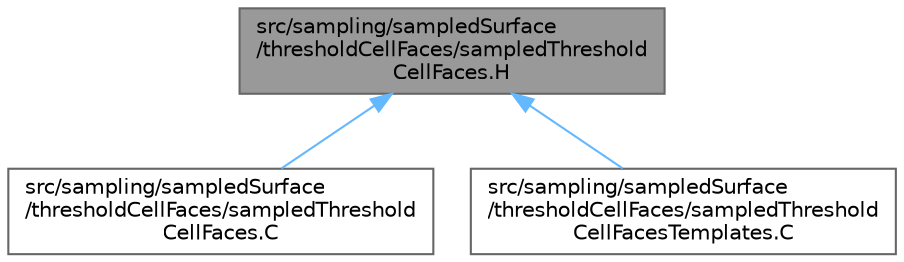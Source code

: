 digraph "src/sampling/sampledSurface/thresholdCellFaces/sampledThresholdCellFaces.H"
{
 // LATEX_PDF_SIZE
  bgcolor="transparent";
  edge [fontname=Helvetica,fontsize=10,labelfontname=Helvetica,labelfontsize=10];
  node [fontname=Helvetica,fontsize=10,shape=box,height=0.2,width=0.4];
  Node1 [id="Node000001",label="src/sampling/sampledSurface\l/thresholdCellFaces/sampledThreshold\lCellFaces.H",height=0.2,width=0.4,color="gray40", fillcolor="grey60", style="filled", fontcolor="black",tooltip=" "];
  Node1 -> Node2 [id="edge1_Node000001_Node000002",dir="back",color="steelblue1",style="solid",tooltip=" "];
  Node2 [id="Node000002",label="src/sampling/sampledSurface\l/thresholdCellFaces/sampledThreshold\lCellFaces.C",height=0.2,width=0.4,color="grey40", fillcolor="white", style="filled",URL="$sampledThresholdCellFaces_8C.html",tooltip=" "];
  Node1 -> Node3 [id="edge2_Node000001_Node000003",dir="back",color="steelblue1",style="solid",tooltip=" "];
  Node3 [id="Node000003",label="src/sampling/sampledSurface\l/thresholdCellFaces/sampledThreshold\lCellFacesTemplates.C",height=0.2,width=0.4,color="grey40", fillcolor="white", style="filled",URL="$sampledThresholdCellFacesTemplates_8C.html",tooltip=" "];
}
